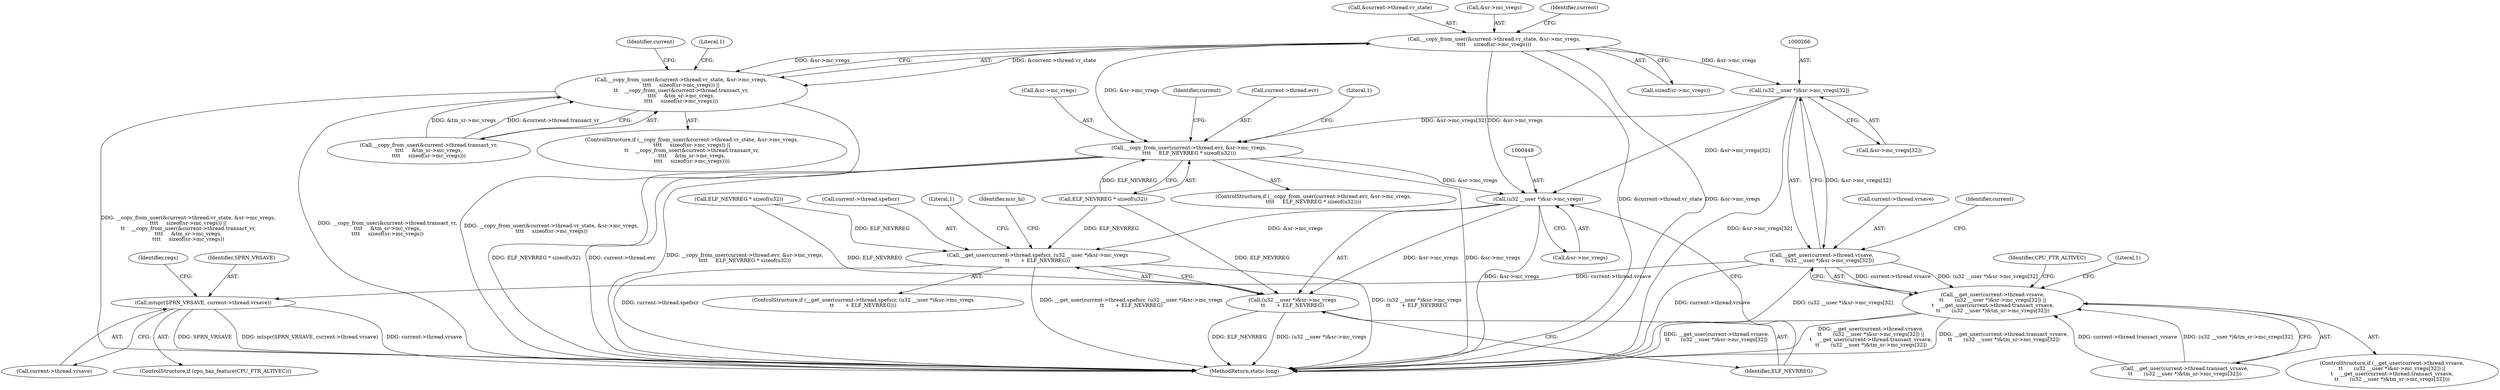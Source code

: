 digraph "0_linux_d2b9d2a5ad5ef04ff978c9923d19730cb05efd55@API" {
"1000193" [label="(Call,__copy_from_user(&current->thread.vr_state, &sr->mc_vregs,\n\t\t\t\t     sizeof(sr->mc_vregs)))"];
"1000192" [label="(Call,__copy_from_user(&current->thread.vr_state, &sr->mc_vregs,\n\t\t\t\t     sizeof(sr->mc_vregs)) ||\n\t\t    __copy_from_user(&current->thread.transact_vr,\n\t\t\t\t     &tm_sr->mc_vregs,\n\t\t\t\t     sizeof(sr->mc_vregs)))"];
"1000265" [label="(Call,(u32 __user *)&sr->mc_vregs[32])"];
"1000259" [label="(Call,__get_user(current->thread.vrsave,\n\t\t       (u32 __user *)&sr->mc_vregs[32]))"];
"1000258" [label="(Call,__get_user(current->thread.vrsave,\n\t\t       (u32 __user *)&sr->mc_vregs[32]) ||\n\t    __get_user(current->thread.transact_vrsave,\n\t\t       (u32 __user *)&tm_sr->mc_vregs[32]))"];
"1000292" [label="(Call,mtspr(SPRN_VRSAVE, current->thread.vrsave))"];
"1000405" [label="(Call,__copy_from_user(current->thread.evr, &sr->mc_vregs,\n\t\t\t\t     ELF_NEVRREG * sizeof(u32)))"];
"1000447" [label="(Call,(u32 __user *)&sr->mc_vregs)"];
"1000440" [label="(Call,__get_user(current->thread.spefscr, (u32 __user *)&sr->mc_vregs\n\t\t       + ELF_NEVRREG))"];
"1000446" [label="(Call,(u32 __user *)&sr->mc_vregs\n\t\t       + ELF_NEVRREG)"];
"1000224" [label="(Literal,1)"];
"1000204" [label="(Call,sizeof(sr->mc_vregs))"];
"1000258" [label="(Call,__get_user(current->thread.vrsave,\n\t\t       (u32 __user *)&sr->mc_vregs[32]) ||\n\t    __get_user(current->thread.transact_vrsave,\n\t\t       (u32 __user *)&tm_sr->mc_vregs[32]))"];
"1000294" [label="(Call,current->thread.vrsave)"];
"1000288" [label="(Literal,1)"];
"1000194" [label="(Call,&current->thread.vr_state)"];
"1000267" [label="(Call,&sr->mc_vregs[32])"];
"1000440" [label="(Call,__get_user(current->thread.spefscr, (u32 __user *)&sr->mc_vregs\n\t\t       + ELF_NEVRREG))"];
"1000192" [label="(Call,__copy_from_user(&current->thread.vr_state, &sr->mc_vregs,\n\t\t\t\t     sizeof(sr->mc_vregs)) ||\n\t\t    __copy_from_user(&current->thread.transact_vr,\n\t\t\t\t     &tm_sr->mc_vregs,\n\t\t\t\t     sizeof(sr->mc_vregs)))"];
"1000289" [label="(ControlStructure,if (cpu_has_feature(CPU_FTR_ALTIVEC)))"];
"1000455" [label="(Literal,1)"];
"1000265" [label="(Call,(u32 __user *)&sr->mc_vregs[32])"];
"1000443" [label="(Identifier,current)"];
"1000291" [label="(Identifier,CPU_FTR_ALTIVEC)"];
"1000420" [label="(Literal,1)"];
"1000200" [label="(Call,&sr->mc_vregs)"];
"1000411" [label="(Call,&sr->mc_vregs)"];
"1000435" [label="(Call,ELF_NEVRREG * sizeof(u32))"];
"1000406" [label="(Call,current->thread.evr)"];
"1000458" [label="(Identifier,msr_hi)"];
"1000212" [label="(Identifier,current)"];
"1000257" [label="(ControlStructure,if (__get_user(current->thread.vrsave,\n\t\t       (u32 __user *)&sr->mc_vregs[32]) ||\n\t    __get_user(current->thread.transact_vrsave,\n\t\t       (u32 __user *)&tm_sr->mc_vregs[32])))"];
"1000447" [label="(Call,(u32 __user *)&sr->mc_vregs)"];
"1000191" [label="(ControlStructure,if (__copy_from_user(&current->thread.vr_state, &sr->mc_vregs,\n\t\t\t\t     sizeof(sr->mc_vregs)) ||\n\t\t    __copy_from_user(&current->thread.transact_vr,\n\t\t\t\t     &tm_sr->mc_vregs,\n\t\t\t\t     sizeof(sr->mc_vregs))))"];
"1000292" [label="(Call,mtspr(SPRN_VRSAVE, current->thread.vrsave))"];
"1000439" [label="(ControlStructure,if (__get_user(current->thread.spefscr, (u32 __user *)&sr->mc_vregs\n\t\t       + ELF_NEVRREG)))"];
"1000453" [label="(Identifier,ELF_NEVRREG)"];
"1000441" [label="(Call,current->thread.spefscr)"];
"1000415" [label="(Call,ELF_NEVRREG * sizeof(u32))"];
"1000259" [label="(Call,__get_user(current->thread.vrsave,\n\t\t       (u32 __user *)&sr->mc_vregs[32]))"];
"1000301" [label="(Identifier,regs)"];
"1000405" [label="(Call,__copy_from_user(current->thread.evr, &sr->mc_vregs,\n\t\t\t\t     ELF_NEVRREG * sizeof(u32)))"];
"1000273" [label="(Call,__get_user(current->thread.transact_vrsave,\n\t\t       (u32 __user *)&tm_sr->mc_vregs[32]))"];
"1000260" [label="(Call,current->thread.vrsave)"];
"1000446" [label="(Call,(u32 __user *)&sr->mc_vregs\n\t\t       + ELF_NEVRREG)"];
"1000293" [label="(Identifier,SPRN_VRSAVE)"];
"1000208" [label="(Call,__copy_from_user(&current->thread.transact_vr,\n\t\t\t\t     &tm_sr->mc_vregs,\n\t\t\t\t     sizeof(sr->mc_vregs)))"];
"1000404" [label="(ControlStructure,if (__copy_from_user(current->thread.evr, &sr->mc_vregs,\n\t\t\t\t     ELF_NEVRREG * sizeof(u32))))"];
"1000193" [label="(Call,__copy_from_user(&current->thread.vr_state, &sr->mc_vregs,\n\t\t\t\t     sizeof(sr->mc_vregs)))"];
"1000449" [label="(Call,&sr->mc_vregs)"];
"1000540" [label="(MethodReturn,static long)"];
"1000276" [label="(Identifier,current)"];
"1000262" [label="(Identifier,current)"];
"1000193" -> "1000192"  [label="AST: "];
"1000193" -> "1000204"  [label="CFG: "];
"1000194" -> "1000193"  [label="AST: "];
"1000200" -> "1000193"  [label="AST: "];
"1000204" -> "1000193"  [label="AST: "];
"1000212" -> "1000193"  [label="CFG: "];
"1000192" -> "1000193"  [label="CFG: "];
"1000193" -> "1000540"  [label="DDG: &current->thread.vr_state"];
"1000193" -> "1000540"  [label="DDG: &sr->mc_vregs"];
"1000193" -> "1000192"  [label="DDG: &current->thread.vr_state"];
"1000193" -> "1000192"  [label="DDG: &sr->mc_vregs"];
"1000193" -> "1000265"  [label="DDG: &sr->mc_vregs"];
"1000193" -> "1000405"  [label="DDG: &sr->mc_vregs"];
"1000193" -> "1000447"  [label="DDG: &sr->mc_vregs"];
"1000192" -> "1000191"  [label="AST: "];
"1000192" -> "1000208"  [label="CFG: "];
"1000208" -> "1000192"  [label="AST: "];
"1000224" -> "1000192"  [label="CFG: "];
"1000262" -> "1000192"  [label="CFG: "];
"1000192" -> "1000540"  [label="DDG: __copy_from_user(&current->thread.transact_vr,\n\t\t\t\t     &tm_sr->mc_vregs,\n\t\t\t\t     sizeof(sr->mc_vregs))"];
"1000192" -> "1000540"  [label="DDG: __copy_from_user(&current->thread.vr_state, &sr->mc_vregs,\n\t\t\t\t     sizeof(sr->mc_vregs))"];
"1000192" -> "1000540"  [label="DDG: __copy_from_user(&current->thread.vr_state, &sr->mc_vregs,\n\t\t\t\t     sizeof(sr->mc_vregs)) ||\n\t\t    __copy_from_user(&current->thread.transact_vr,\n\t\t\t\t     &tm_sr->mc_vregs,\n\t\t\t\t     sizeof(sr->mc_vregs))"];
"1000208" -> "1000192"  [label="DDG: &current->thread.transact_vr"];
"1000208" -> "1000192"  [label="DDG: &tm_sr->mc_vregs"];
"1000265" -> "1000259"  [label="AST: "];
"1000265" -> "1000267"  [label="CFG: "];
"1000266" -> "1000265"  [label="AST: "];
"1000267" -> "1000265"  [label="AST: "];
"1000259" -> "1000265"  [label="CFG: "];
"1000265" -> "1000540"  [label="DDG: &sr->mc_vregs[32]"];
"1000265" -> "1000259"  [label="DDG: &sr->mc_vregs[32]"];
"1000265" -> "1000405"  [label="DDG: &sr->mc_vregs[32]"];
"1000265" -> "1000447"  [label="DDG: &sr->mc_vregs[32]"];
"1000259" -> "1000258"  [label="AST: "];
"1000260" -> "1000259"  [label="AST: "];
"1000276" -> "1000259"  [label="CFG: "];
"1000258" -> "1000259"  [label="CFG: "];
"1000259" -> "1000540"  [label="DDG: current->thread.vrsave"];
"1000259" -> "1000540"  [label="DDG: (u32 __user *)&sr->mc_vregs[32]"];
"1000259" -> "1000258"  [label="DDG: current->thread.vrsave"];
"1000259" -> "1000258"  [label="DDG: (u32 __user *)&sr->mc_vregs[32]"];
"1000259" -> "1000292"  [label="DDG: current->thread.vrsave"];
"1000258" -> "1000257"  [label="AST: "];
"1000258" -> "1000273"  [label="CFG: "];
"1000273" -> "1000258"  [label="AST: "];
"1000288" -> "1000258"  [label="CFG: "];
"1000291" -> "1000258"  [label="CFG: "];
"1000258" -> "1000540"  [label="DDG: __get_user(current->thread.vrsave,\n\t\t       (u32 __user *)&sr->mc_vregs[32])"];
"1000258" -> "1000540"  [label="DDG: __get_user(current->thread.vrsave,\n\t\t       (u32 __user *)&sr->mc_vregs[32]) ||\n\t    __get_user(current->thread.transact_vrsave,\n\t\t       (u32 __user *)&tm_sr->mc_vregs[32])"];
"1000258" -> "1000540"  [label="DDG: __get_user(current->thread.transact_vrsave,\n\t\t       (u32 __user *)&tm_sr->mc_vregs[32])"];
"1000273" -> "1000258"  [label="DDG: current->thread.transact_vrsave"];
"1000273" -> "1000258"  [label="DDG: (u32 __user *)&tm_sr->mc_vregs[32]"];
"1000292" -> "1000289"  [label="AST: "];
"1000292" -> "1000294"  [label="CFG: "];
"1000293" -> "1000292"  [label="AST: "];
"1000294" -> "1000292"  [label="AST: "];
"1000301" -> "1000292"  [label="CFG: "];
"1000292" -> "1000540"  [label="DDG: mtspr(SPRN_VRSAVE, current->thread.vrsave)"];
"1000292" -> "1000540"  [label="DDG: current->thread.vrsave"];
"1000292" -> "1000540"  [label="DDG: SPRN_VRSAVE"];
"1000405" -> "1000404"  [label="AST: "];
"1000405" -> "1000415"  [label="CFG: "];
"1000406" -> "1000405"  [label="AST: "];
"1000411" -> "1000405"  [label="AST: "];
"1000415" -> "1000405"  [label="AST: "];
"1000420" -> "1000405"  [label="CFG: "];
"1000443" -> "1000405"  [label="CFG: "];
"1000405" -> "1000540"  [label="DDG: __copy_from_user(current->thread.evr, &sr->mc_vregs,\n\t\t\t\t     ELF_NEVRREG * sizeof(u32))"];
"1000405" -> "1000540"  [label="DDG: &sr->mc_vregs"];
"1000405" -> "1000540"  [label="DDG: ELF_NEVRREG * sizeof(u32)"];
"1000405" -> "1000540"  [label="DDG: current->thread.evr"];
"1000415" -> "1000405"  [label="DDG: ELF_NEVRREG"];
"1000405" -> "1000447"  [label="DDG: &sr->mc_vregs"];
"1000447" -> "1000446"  [label="AST: "];
"1000447" -> "1000449"  [label="CFG: "];
"1000448" -> "1000447"  [label="AST: "];
"1000449" -> "1000447"  [label="AST: "];
"1000453" -> "1000447"  [label="CFG: "];
"1000447" -> "1000540"  [label="DDG: &sr->mc_vregs"];
"1000447" -> "1000440"  [label="DDG: &sr->mc_vregs"];
"1000447" -> "1000446"  [label="DDG: &sr->mc_vregs"];
"1000440" -> "1000439"  [label="AST: "];
"1000440" -> "1000446"  [label="CFG: "];
"1000441" -> "1000440"  [label="AST: "];
"1000446" -> "1000440"  [label="AST: "];
"1000455" -> "1000440"  [label="CFG: "];
"1000458" -> "1000440"  [label="CFG: "];
"1000440" -> "1000540"  [label="DDG: __get_user(current->thread.spefscr, (u32 __user *)&sr->mc_vregs\n\t\t       + ELF_NEVRREG)"];
"1000440" -> "1000540"  [label="DDG: (u32 __user *)&sr->mc_vregs\n\t\t       + ELF_NEVRREG"];
"1000440" -> "1000540"  [label="DDG: current->thread.spefscr"];
"1000435" -> "1000440"  [label="DDG: ELF_NEVRREG"];
"1000415" -> "1000440"  [label="DDG: ELF_NEVRREG"];
"1000446" -> "1000453"  [label="CFG: "];
"1000453" -> "1000446"  [label="AST: "];
"1000446" -> "1000540"  [label="DDG: (u32 __user *)&sr->mc_vregs"];
"1000446" -> "1000540"  [label="DDG: ELF_NEVRREG"];
"1000435" -> "1000446"  [label="DDG: ELF_NEVRREG"];
"1000415" -> "1000446"  [label="DDG: ELF_NEVRREG"];
}
